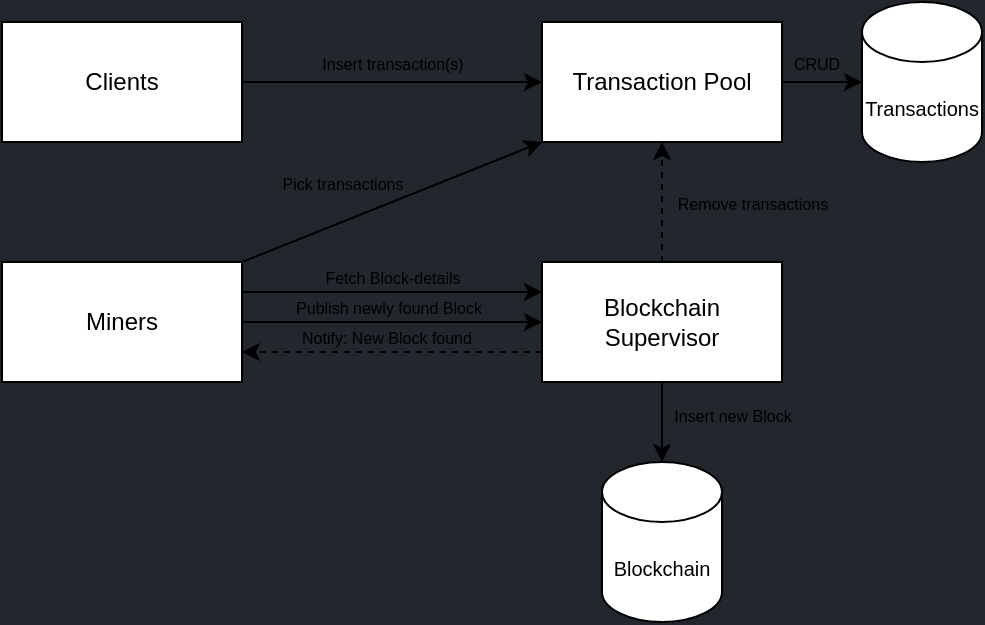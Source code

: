 <mxfile version="14.6.13" type="device" pages="3"><diagram id="C5RBs43oDa-KdzZeNtuy" name="Building Block View"><mxGraphModel dx="1086" dy="967" grid="1" gridSize="10" guides="1" tooltips="1" connect="1" arrows="1" fold="1" page="1" pageScale="1" pageWidth="827" pageHeight="1169" background="#22272E" math="0" shadow="0"><root><mxCell id="WIyWlLk6GJQsqaUBKTNV-0"/><mxCell id="WIyWlLk6GJQsqaUBKTNV-1" parent="WIyWlLk6GJQsqaUBKTNV-0"/><mxCell id="oD8tvnvXGycxQOahu2eR-0" value="Transaction Pool" style="whiteSpace=wrap;html=1;" parent="WIyWlLk6GJQsqaUBKTNV-1" vertex="1"><mxGeometry x="360" y="280" width="120" height="60" as="geometry"/></mxCell><mxCell id="oD8tvnvXGycxQOahu2eR-4" style="edgeStyle=orthogonalEdgeStyle;orthogonalLoop=1;jettySize=auto;html=1;" parent="WIyWlLk6GJQsqaUBKTNV-1" source="oD8tvnvXGycxQOahu2eR-1" target="oD8tvnvXGycxQOahu2eR-0" edge="1"><mxGeometry relative="1" as="geometry"/></mxCell><mxCell id="oD8tvnvXGycxQOahu2eR-1" value="Clients" style="whiteSpace=wrap;html=1;" parent="WIyWlLk6GJQsqaUBKTNV-1" vertex="1"><mxGeometry x="90" y="280" width="120" height="60" as="geometry"/></mxCell><mxCell id="oD8tvnvXGycxQOahu2eR-2" value="Miners" style="whiteSpace=wrap;html=1;" parent="WIyWlLk6GJQsqaUBKTNV-1" vertex="1"><mxGeometry x="90" y="400" width="120" height="60" as="geometry"/></mxCell><mxCell id="hpEJmpPWjH5CSZlrprrX-14" style="edgeStyle=orthogonalEdgeStyle;orthogonalLoop=1;jettySize=auto;html=1;entryX=0.5;entryY=0;entryDx=0;entryDy=0;entryPerimeter=0;fontSize=8;" parent="WIyWlLk6GJQsqaUBKTNV-1" source="oD8tvnvXGycxQOahu2eR-3" target="hpEJmpPWjH5CSZlrprrX-13" edge="1"><mxGeometry relative="1" as="geometry"/></mxCell><mxCell id="oD8tvnvXGycxQOahu2eR-3" value="Blockchain Supervisor" style="whiteSpace=wrap;html=1;" parent="WIyWlLk6GJQsqaUBKTNV-1" vertex="1"><mxGeometry x="360" y="400" width="120" height="60" as="geometry"/></mxCell><mxCell id="hpEJmpPWjH5CSZlrprrX-0" value="" style="endArrow=classic;html=1;exitX=1;exitY=0.5;exitDx=0;exitDy=0;entryX=0;entryY=0.5;entryDx=0;entryDy=0;" parent="WIyWlLk6GJQsqaUBKTNV-1" source="oD8tvnvXGycxQOahu2eR-2" target="oD8tvnvXGycxQOahu2eR-3" edge="1"><mxGeometry relative="1" as="geometry"><mxPoint x="270" y="510" as="sourcePoint"/><mxPoint x="370" y="510" as="targetPoint"/><Array as="points"/></mxGeometry></mxCell><mxCell id="hpEJmpPWjH5CSZlrprrX-4" value="" style="endArrow=classic;html=1;exitX=1;exitY=0;exitDx=0;exitDy=0;entryX=0;entryY=1;entryDx=0;entryDy=0;" parent="WIyWlLk6GJQsqaUBKTNV-1" source="oD8tvnvXGycxQOahu2eR-2" target="oD8tvnvXGycxQOahu2eR-0" edge="1"><mxGeometry relative="1" as="geometry"><mxPoint x="270" y="340" as="sourcePoint"/><mxPoint x="370" y="340" as="targetPoint"/></mxGeometry></mxCell><mxCell id="hpEJmpPWjH5CSZlrprrX-7" value="" style="endArrow=classic;html=1;exitX=0;exitY=0.75;exitDx=0;exitDy=0;entryX=1;entryY=0.75;entryDx=0;entryDy=0;dashed=1;" parent="WIyWlLk6GJQsqaUBKTNV-1" source="oD8tvnvXGycxQOahu2eR-3" target="oD8tvnvXGycxQOahu2eR-2" edge="1"><mxGeometry relative="1" as="geometry"><mxPoint x="290" y="500" as="sourcePoint"/><mxPoint x="390" y="500" as="targetPoint"/></mxGeometry></mxCell><mxCell id="hpEJmpPWjH5CSZlrprrX-11" value="" style="endArrow=classic;html=1;fontSize=8;exitX=1;exitY=0.25;exitDx=0;exitDy=0;entryX=0;entryY=0.25;entryDx=0;entryDy=0;" parent="WIyWlLk6GJQsqaUBKTNV-1" source="oD8tvnvXGycxQOahu2eR-2" target="oD8tvnvXGycxQOahu2eR-3" edge="1"><mxGeometry relative="1" as="geometry"><mxPoint x="290" y="490" as="sourcePoint"/><mxPoint x="390" y="490" as="targetPoint"/></mxGeometry></mxCell><mxCell id="hpEJmpPWjH5CSZlrprrX-13" value="&lt;font style=&quot;font-size: 10px&quot;&gt;Blockchain&lt;/font&gt;" style="shape=cylinder3;whiteSpace=wrap;html=1;boundedLbl=1;backgroundOutline=1;size=15;fontSize=8;" parent="WIyWlLk6GJQsqaUBKTNV-1" vertex="1"><mxGeometry x="390" y="500" width="60" height="80" as="geometry"/></mxCell><mxCell id="SHCvLJre0n7rXLaidti5-0" value="" style="endArrow=classic;html=1;entryX=0.5;entryY=1;entryDx=0;entryDy=0;exitX=0.5;exitY=0;exitDx=0;exitDy=0;dashed=1;" parent="WIyWlLk6GJQsqaUBKTNV-1" source="oD8tvnvXGycxQOahu2eR-3" target="oD8tvnvXGycxQOahu2eR-0" edge="1"><mxGeometry width="50" height="50" relative="1" as="geometry"><mxPoint x="300" y="570" as="sourcePoint"/><mxPoint x="350" y="520" as="targetPoint"/></mxGeometry></mxCell><mxCell id="SHCvLJre0n7rXLaidti5-2" value="&lt;font style=&quot;font-size: 10px&quot;&gt;Transactions&lt;/font&gt;" style="shape=cylinder3;whiteSpace=wrap;html=1;boundedLbl=1;backgroundOutline=1;size=15;fontSize=8;" parent="WIyWlLk6GJQsqaUBKTNV-1" vertex="1"><mxGeometry x="520" y="270" width="60" height="80" as="geometry"/></mxCell><mxCell id="SHCvLJre0n7rXLaidti5-3" value="" style="endArrow=classic;html=1;exitX=1;exitY=0.5;exitDx=0;exitDy=0;entryX=0;entryY=0.5;entryDx=0;entryDy=0;entryPerimeter=0;" parent="WIyWlLk6GJQsqaUBKTNV-1" source="oD8tvnvXGycxQOahu2eR-0" target="SHCvLJre0n7rXLaidti5-2" edge="1"><mxGeometry width="50" height="50" relative="1" as="geometry"><mxPoint x="480" y="230" as="sourcePoint"/><mxPoint x="530" y="180" as="targetPoint"/></mxGeometry></mxCell><mxCell id="-UQYFIo6s1Q9fm_bebdz-0" value="&lt;span style=&quot;font-size: 8px&quot;&gt;Insert transaction(s)&lt;/span&gt;" style="text;html=1;align=center;verticalAlign=middle;resizable=0;points=[];autosize=1;strokeColor=none;" parent="WIyWlLk6GJQsqaUBKTNV-1" vertex="1"><mxGeometry x="240" y="290" width="90" height="20" as="geometry"/></mxCell><mxCell id="-UQYFIo6s1Q9fm_bebdz-2" value="&lt;span style=&quot;font-size: 8px&quot;&gt;Pick transactions&lt;/span&gt;" style="text;html=1;align=center;verticalAlign=middle;resizable=0;points=[];autosize=1;strokeColor=none;" parent="WIyWlLk6GJQsqaUBKTNV-1" vertex="1"><mxGeometry x="220" y="350" width="80" height="20" as="geometry"/></mxCell><mxCell id="-UQYFIo6s1Q9fm_bebdz-3" value="&lt;span style=&quot;font-size: 8px&quot;&gt;Fetch Block-details&lt;/span&gt;" style="text;html=1;align=center;verticalAlign=middle;resizable=0;points=[];autosize=1;strokeColor=none;" parent="WIyWlLk6GJQsqaUBKTNV-1" vertex="1"><mxGeometry x="245" y="397" width="80" height="20" as="geometry"/></mxCell><mxCell id="-UQYFIo6s1Q9fm_bebdz-4" value="&lt;span style=&quot;font-size: 8px&quot;&gt;Publish newly found Block&lt;/span&gt;" style="text;html=1;align=center;verticalAlign=middle;resizable=0;points=[];autosize=1;strokeColor=none;" parent="WIyWlLk6GJQsqaUBKTNV-1" vertex="1"><mxGeometry x="228" y="412" width="110" height="20" as="geometry"/></mxCell><mxCell id="-UQYFIo6s1Q9fm_bebdz-5" value="&lt;span style=&quot;font-size: 8px&quot;&gt;Notify: New Block found&lt;/span&gt;" style="text;html=1;align=center;verticalAlign=middle;resizable=0;points=[];autosize=1;strokeColor=none;" parent="WIyWlLk6GJQsqaUBKTNV-1" vertex="1"><mxGeometry x="232" y="427" width="100" height="20" as="geometry"/></mxCell><mxCell id="-UQYFIo6s1Q9fm_bebdz-6" value="&lt;span style=&quot;font-size: 8px&quot;&gt;Remove transactions&lt;/span&gt;" style="text;html=1;align=center;verticalAlign=middle;resizable=0;points=[];autosize=1;strokeColor=none;" parent="WIyWlLk6GJQsqaUBKTNV-1" vertex="1"><mxGeometry x="420" y="360" width="90" height="20" as="geometry"/></mxCell><mxCell id="-UQYFIo6s1Q9fm_bebdz-7" value="&lt;span style=&quot;font-size: 8px&quot;&gt;CRUD&lt;/span&gt;" style="text;html=1;align=center;verticalAlign=middle;resizable=0;points=[];autosize=1;strokeColor=none;" parent="WIyWlLk6GJQsqaUBKTNV-1" vertex="1"><mxGeometry x="477" y="290" width="40" height="20" as="geometry"/></mxCell><mxCell id="-UQYFIo6s1Q9fm_bebdz-9" value="&lt;span style=&quot;font-family: &amp;#34;helvetica&amp;#34; ; font-size: 8px&quot;&gt;Insert new Block&lt;/span&gt;" style="text;html=1;align=center;verticalAlign=middle;resizable=0;points=[];autosize=1;strokeColor=none;" parent="WIyWlLk6GJQsqaUBKTNV-1" vertex="1"><mxGeometry x="420" y="466" width="70" height="20" as="geometry"/></mxCell></root></mxGraphModel></diagram><diagram id="W485JuWgbyN25Kyr3opJ" name="Runtime View"><mxGraphModel dx="1913" dy="967" grid="1" gridSize="10" guides="1" tooltips="1" connect="1" arrows="1" fold="1" page="1" pageScale="1" pageWidth="827" pageHeight="1169" background="#22272E" math="0" shadow="0"><root><mxCell id="yBEH-g71PND1G1PXnkED-0"/><mxCell id="yBEH-g71PND1G1PXnkED-1" parent="yBEH-g71PND1G1PXnkED-0"/><mxCell id="A051RdBsDHXzsXapVhBR-36" value="loop" style="shape=umlFrame;whiteSpace=wrap;html=1;width=50;height=15;" parent="yBEH-g71PND1G1PXnkED-1" vertex="1"><mxGeometry y="2010" width="500" height="100" as="geometry"/></mxCell><mxCell id="A051RdBsDHXzsXapVhBR-13" value="alt" style="shape=umlFrame;whiteSpace=wrap;html=1;width=50;height=15;" parent="yBEH-g71PND1G1PXnkED-1" vertex="1"><mxGeometry y="1300" width="500" height="150" as="geometry"/></mxCell><mxCell id="A051RdBsDHXzsXapVhBR-11" value="alt" style="shape=umlFrame;whiteSpace=wrap;html=1;width=50;height=15;" parent="yBEH-g71PND1G1PXnkED-1" vertex="1"><mxGeometry y="180" width="440" height="130" as="geometry"/></mxCell><mxCell id="A051RdBsDHXzsXapVhBR-5" value="Miners" style="shape=umlLifeline;perimeter=lifelinePerimeter;whiteSpace=wrap;html=1;container=1;collapsible=0;recursiveResize=0;outlineConnect=0;" parent="yBEH-g71PND1G1PXnkED-1" vertex="1"><mxGeometry x="250" y="1530" width="100" height="40" as="geometry"/></mxCell><mxCell id="A051RdBsDHXzsXapVhBR-6" value="Miners" style="shape=umlLifeline;perimeter=lifelinePerimeter;whiteSpace=wrap;html=1;container=1;collapsible=0;recursiveResize=0;outlineConnect=0;" parent="yBEH-g71PND1G1PXnkED-1" vertex="1"><mxGeometry x="240" y="1540" width="100" height="40" as="geometry"/></mxCell><mxCell id="Gadzs7xKpLMsunVmBRDs-50" value="" style="rounded=0;whiteSpace=wrap;html=1;fontSize=10;fillColor=#fa6800;strokeColor=#C73500;fontColor=#000000;opacity=70;" parent="yBEH-g71PND1G1PXnkED-1" vertex="1"><mxGeometry x="60" y="185.64" width="240" height="40" as="geometry"/></mxCell><mxCell id="Gadzs7xKpLMsunVmBRDs-51" value="" style="rounded=0;whiteSpace=wrap;html=1;fontSize=10;fillColor=#60a917;strokeColor=#2D7600;fontColor=#ffffff;opacity=70;" parent="yBEH-g71PND1G1PXnkED-1" vertex="1"><mxGeometry x="60" y="265" width="240" height="40" as="geometry"/></mxCell><mxCell id="Gadzs7xKpLMsunVmBRDs-43" value="" style="rounded=0;whiteSpace=wrap;html=1;fontSize=10;fillColor=#e51400;strokeColor=#B20000;fontColor=#ffffff;opacity=70;" parent="yBEH-g71PND1G1PXnkED-1" vertex="1"><mxGeometry x="60" y="1405" width="240" height="40" as="geometry"/></mxCell><mxCell id="Gadzs7xKpLMsunVmBRDs-39" value="" style="rounded=0;whiteSpace=wrap;html=1;fontSize=10;fillColor=#fa6800;strokeColor=#C73500;fontColor=#000000;opacity=70;" parent="yBEH-g71PND1G1PXnkED-1" vertex="1"><mxGeometry x="60" y="1355" width="240" height="40" as="geometry"/></mxCell><mxCell id="Gadzs7xKpLMsunVmBRDs-38" value="" style="rounded=0;whiteSpace=wrap;html=1;fontSize=10;fillColor=#60a917;strokeColor=#2D7600;fontColor=#ffffff;opacity=70;" parent="yBEH-g71PND1G1PXnkED-1" vertex="1"><mxGeometry x="60" y="1305" width="240" height="40" as="geometry"/></mxCell><mxCell id="2wKos15cmuMM3jkhJpLZ-0" value="UC1: Transmit transaction" style="shape=note;strokeWidth=2;fontSize=14;size=11;whiteSpace=wrap;html=1;fillColor=#fff2cc;strokeColor=#d6b656;fontColor=#666600;align=left;" parent="yBEH-g71PND1G1PXnkED-1" vertex="1"><mxGeometry y="20" width="200" height="40" as="geometry"/></mxCell><mxCell id="2wKos15cmuMM3jkhJpLZ-1" value="Transaction Spawner" style="shape=umlLifeline;perimeter=lifelinePerimeter;whiteSpace=wrap;html=1;container=1;collapsible=0;recursiveResize=0;outlineConnect=0;" parent="yBEH-g71PND1G1PXnkED-1" vertex="1"><mxGeometry x="30" y="80" width="100" height="240" as="geometry"/></mxCell><mxCell id="2wKos15cmuMM3jkhJpLZ-2" value="Transaction Pool" style="shape=umlLifeline;perimeter=lifelinePerimeter;whiteSpace=wrap;html=1;container=1;collapsible=0;recursiveResize=0;outlineConnect=0;" parent="yBEH-g71PND1G1PXnkED-1" vertex="1"><mxGeometry x="230" y="80" width="100" height="240" as="geometry"/></mxCell><mxCell id="2wKos15cmuMM3jkhJpLZ-3" value="" style="html=1;points=[];perimeter=orthogonalPerimeter;" parent="2wKos15cmuMM3jkhJpLZ-2" vertex="1"><mxGeometry x="45" y="60" width="10" height="150" as="geometry"/></mxCell><mxCell id="2wKos15cmuMM3jkhJpLZ-4" value="" style="html=1;verticalAlign=bottom;endArrow=block;entryX=0;entryY=0;" parent="yBEH-g71PND1G1PXnkED-1" source="2wKos15cmuMM3jkhJpLZ-1" target="2wKos15cmuMM3jkhJpLZ-3" edge="1"><mxGeometry relative="1" as="geometry"><mxPoint x="205" y="160" as="sourcePoint"/><Array as="points"><mxPoint x="170" y="140"/></Array></mxGeometry></mxCell><mxCell id="2wKos15cmuMM3jkhJpLZ-5" value="" style="html=1;verticalAlign=bottom;endArrow=open;dashed=1;endSize=8;" parent="yBEH-g71PND1G1PXnkED-1" source="2wKos15cmuMM3jkhJpLZ-3" target="2wKos15cmuMM3jkhJpLZ-1" edge="1"><mxGeometry relative="1" as="geometry"><mxPoint x="78.833" y="280" as="targetPoint"/><mxPoint x="275" y="280" as="sourcePoint"/><Array as="points"><mxPoint x="260" y="290"/></Array></mxGeometry></mxCell><mxCell id="2wKos15cmuMM3jkhJpLZ-6" value="" style="html=1;points=[];perimeter=orthogonalPerimeter;" parent="yBEH-g71PND1G1PXnkED-1" vertex="1"><mxGeometry x="280" y="260" width="10" height="25" as="geometry"/></mxCell><mxCell id="2wKos15cmuMM3jkhJpLZ-7" value="" style="edgeStyle=orthogonalEdgeStyle;html=1;align=left;spacingLeft=2;endArrow=block;rounded=0;entryX=1;entryY=0;" parent="yBEH-g71PND1G1PXnkED-1" target="2wKos15cmuMM3jkhJpLZ-6" edge="1"><mxGeometry x="0.041" relative="1" as="geometry"><mxPoint x="290" y="240" as="sourcePoint"/><Array as="points"><mxPoint x="286" y="240"/><mxPoint x="310" y="240"/><mxPoint x="310" y="265"/></Array><mxPoint as="offset"/></mxGeometry></mxCell><mxCell id="2wKos15cmuMM3jkhJpLZ-10" value="UC2: Fetch transactions for insertion in block" style="shape=note;strokeWidth=2;fontSize=14;size=11;whiteSpace=wrap;html=1;fillColor=#fff2cc;strokeColor=#d6b656;fontColor=#666600;align=left;" parent="yBEH-g71PND1G1PXnkED-1" vertex="1"><mxGeometry y="344" width="200" height="40" as="geometry"/></mxCell><mxCell id="2wKos15cmuMM3jkhJpLZ-11" value="Transaction Pool" style="shape=umlLifeline;perimeter=lifelinePerimeter;whiteSpace=wrap;html=1;container=1;collapsible=0;recursiveResize=0;outlineConnect=0;" parent="yBEH-g71PND1G1PXnkED-1" vertex="1"><mxGeometry x="230" y="404" width="100" height="160" as="geometry"/></mxCell><mxCell id="2wKos15cmuMM3jkhJpLZ-14" value="" style="html=1;points=[];perimeter=orthogonalPerimeter;" parent="2wKos15cmuMM3jkhJpLZ-11" vertex="1"><mxGeometry x="45" y="80" width="10" height="40" as="geometry"/></mxCell><mxCell id="2wKos15cmuMM3jkhJpLZ-13" value="Miner" style="shape=umlLifeline;perimeter=lifelinePerimeter;whiteSpace=wrap;html=1;container=1;collapsible=0;recursiveResize=0;outlineConnect=0;" parent="yBEH-g71PND1G1PXnkED-1" vertex="1"><mxGeometry x="30" y="404" width="100" height="160" as="geometry"/></mxCell><mxCell id="2wKos15cmuMM3jkhJpLZ-15" value="" style="html=1;verticalAlign=bottom;endArrow=block;entryX=0;entryY=0;" parent="yBEH-g71PND1G1PXnkED-1" source="2wKos15cmuMM3jkhJpLZ-13" target="2wKos15cmuMM3jkhJpLZ-14" edge="1"><mxGeometry relative="1" as="geometry"><mxPoint x="205" y="484" as="sourcePoint"/></mxGeometry></mxCell><mxCell id="2wKos15cmuMM3jkhJpLZ-16" value="" style="html=1;verticalAlign=bottom;endArrow=open;dashed=1;endSize=8;exitX=0;exitY=0.95;" parent="yBEH-g71PND1G1PXnkED-1" source="2wKos15cmuMM3jkhJpLZ-14" target="2wKos15cmuMM3jkhJpLZ-13" edge="1"><mxGeometry relative="1" as="geometry"><mxPoint x="205" y="560" as="targetPoint"/></mxGeometry></mxCell><mxCell id="2wKos15cmuMM3jkhJpLZ-19" value="&lt;span style=&quot;font-size: 10px&quot;&gt;The Transaction Pool decides which transactions will be picked:&lt;br&gt;&lt;ul&gt;&lt;li&gt;oldest first (FIFO queue)&lt;/li&gt;&lt;li&gt;prioritized (transactions could have different weights)&lt;/li&gt;&lt;li&gt;random&lt;/li&gt;&lt;li&gt;...&lt;/li&gt;&lt;/ul&gt;&lt;/span&gt;" style="shape=note;whiteSpace=wrap;html=1;backgroundOutline=1;darkOpacity=0.05;size=7;align=left;" parent="yBEH-g71PND1G1PXnkED-1" vertex="1"><mxGeometry x="300" y="454" width="190" height="110" as="geometry"/></mxCell><mxCell id="HN-NkWEmKWZh4Y0G-i0H-0" value="UC3: Fetch details about latest Block &amp;amp; difficulty rules" style="shape=note;strokeWidth=2;fontSize=14;size=11;whiteSpace=wrap;html=1;fillColor=#fff2cc;strokeColor=#d6b656;fontColor=#666600;align=left;" parent="yBEH-g71PND1G1PXnkED-1" vertex="1"><mxGeometry y="604" width="200" height="40" as="geometry"/></mxCell><mxCell id="Gadzs7xKpLMsunVmBRDs-0" value="Miner" style="shape=umlLifeline;perimeter=lifelinePerimeter;whiteSpace=wrap;html=1;container=1;collapsible=0;recursiveResize=0;outlineConnect=0;" parent="yBEH-g71PND1G1PXnkED-1" vertex="1"><mxGeometry x="30" y="664" width="100" height="180" as="geometry"/></mxCell><mxCell id="Gadzs7xKpLMsunVmBRDs-1" value="Blockchain Supervisor" style="shape=umlLifeline;perimeter=lifelinePerimeter;whiteSpace=wrap;html=1;container=1;collapsible=0;recursiveResize=0;outlineConnect=0;" parent="yBEH-g71PND1G1PXnkED-1" vertex="1"><mxGeometry x="230" y="664" width="100" height="180" as="geometry"/></mxCell><mxCell id="Gadzs7xKpLMsunVmBRDs-3" value="" style="html=1;points=[];perimeter=orthogonalPerimeter;" parent="Gadzs7xKpLMsunVmBRDs-1" vertex="1"><mxGeometry x="45" y="70" width="10" height="30" as="geometry"/></mxCell><mxCell id="Gadzs7xKpLMsunVmBRDs-48" value="" style="html=1;verticalAlign=bottom;endArrow=block;entryX=0;entryY=0;fontSize=10;" parent="Gadzs7xKpLMsunVmBRDs-1" target="Gadzs7xKpLMsunVmBRDs-47" edge="1"><mxGeometry relative="1" as="geometry"><mxPoint x="-150" y="130" as="sourcePoint"/></mxGeometry></mxCell><mxCell id="Gadzs7xKpLMsunVmBRDs-47" value="" style="html=1;points=[];perimeter=orthogonalPerimeter;fontSize=10;align=left;" parent="Gadzs7xKpLMsunVmBRDs-1" vertex="1"><mxGeometry x="45" y="130" width="10" height="30" as="geometry"/></mxCell><mxCell id="Gadzs7xKpLMsunVmBRDs-4" value="" style="html=1;verticalAlign=bottom;endArrow=block;entryX=0;entryY=0;" parent="yBEH-g71PND1G1PXnkED-1" source="Gadzs7xKpLMsunVmBRDs-0" target="Gadzs7xKpLMsunVmBRDs-3" edge="1"><mxGeometry relative="1" as="geometry"><mxPoint x="205" y="734" as="sourcePoint"/></mxGeometry></mxCell><mxCell id="Gadzs7xKpLMsunVmBRDs-5" value="" style="html=1;verticalAlign=bottom;endArrow=open;dashed=1;endSize=8;exitX=0;exitY=0.95;" parent="yBEH-g71PND1G1PXnkED-1" source="Gadzs7xKpLMsunVmBRDs-3" target="Gadzs7xKpLMsunVmBRDs-0" edge="1"><mxGeometry relative="1" as="geometry"><mxPoint x="205" y="810" as="targetPoint"/></mxGeometry></mxCell><mxCell id="Gadzs7xKpLMsunVmBRDs-6" value="UC4: Mine Block" style="shape=note;strokeWidth=2;fontSize=14;size=11;whiteSpace=wrap;html=1;fillColor=#fff2cc;strokeColor=#d6b656;fontColor=#666600;align=left;" parent="yBEH-g71PND1G1PXnkED-1" vertex="1"><mxGeometry y="884" width="200" height="40" as="geometry"/></mxCell><mxCell id="Gadzs7xKpLMsunVmBRDs-7" value="Miner" style="shape=umlLifeline;perimeter=lifelinePerimeter;whiteSpace=wrap;html=1;container=1;collapsible=0;recursiveResize=0;outlineConnect=0;" parent="yBEH-g71PND1G1PXnkED-1" vertex="1"><mxGeometry x="30" y="944" width="100" height="170" as="geometry"/></mxCell><mxCell id="Gadzs7xKpLMsunVmBRDs-10" value="" style="html=1;points=[];perimeter=orthogonalPerimeter;" parent="Gadzs7xKpLMsunVmBRDs-7" vertex="1"><mxGeometry x="45" y="80" width="10" height="20" as="geometry"/></mxCell><mxCell id="Gadzs7xKpLMsunVmBRDs-11" value="" style="edgeStyle=orthogonalEdgeStyle;html=1;align=left;spacingLeft=2;endArrow=block;rounded=0;entryX=1;entryY=0;" parent="Gadzs7xKpLMsunVmBRDs-7" target="Gadzs7xKpLMsunVmBRDs-10" edge="1"><mxGeometry relative="1" as="geometry"><mxPoint x="50" y="60" as="sourcePoint"/><Array as="points"><mxPoint x="80" y="60"/></Array></mxGeometry></mxCell><mxCell id="Gadzs7xKpLMsunVmBRDs-15" value="" style="html=1;points=[];perimeter=orthogonalPerimeter;" parent="Gadzs7xKpLMsunVmBRDs-7" vertex="1"><mxGeometry x="45" y="130" width="10" height="20" as="geometry"/></mxCell><mxCell id="Gadzs7xKpLMsunVmBRDs-16" value="" style="edgeStyle=orthogonalEdgeStyle;html=1;align=left;spacingLeft=2;endArrow=block;rounded=0;entryX=1;entryY=0;" parent="Gadzs7xKpLMsunVmBRDs-7" target="Gadzs7xKpLMsunVmBRDs-15" edge="1"><mxGeometry relative="1" as="geometry"><mxPoint x="50" y="110" as="sourcePoint"/><Array as="points"><mxPoint x="80" y="110"/></Array></mxGeometry></mxCell><mxCell id="Gadzs7xKpLMsunVmBRDs-26" value="UC5: Publish found Block" style="shape=note;strokeWidth=2;fontSize=14;size=11;whiteSpace=wrap;html=1;fillColor=#fff2cc;strokeColor=#d6b656;fontColor=#666600;align=left;" parent="yBEH-g71PND1G1PXnkED-1" vertex="1"><mxGeometry y="1154" width="200" height="40" as="geometry"/></mxCell><mxCell id="Gadzs7xKpLMsunVmBRDs-27" value="Miner" style="shape=umlLifeline;perimeter=lifelinePerimeter;whiteSpace=wrap;html=1;container=1;collapsible=0;recursiveResize=0;outlineConnect=0;" parent="yBEH-g71PND1G1PXnkED-1" vertex="1"><mxGeometry x="30" y="1214" width="100" height="246" as="geometry"/></mxCell><mxCell id="Gadzs7xKpLMsunVmBRDs-32" value="Blockchain Supervisor" style="shape=umlLifeline;perimeter=lifelinePerimeter;whiteSpace=wrap;html=1;container=1;collapsible=0;recursiveResize=0;outlineConnect=0;" parent="yBEH-g71PND1G1PXnkED-1" vertex="1"><mxGeometry x="230" y="1214" width="100" height="246" as="geometry"/></mxCell><mxCell id="Gadzs7xKpLMsunVmBRDs-34" value="" style="html=1;points=[];perimeter=orthogonalPerimeter;fontSize=10;" parent="Gadzs7xKpLMsunVmBRDs-32" vertex="1"><mxGeometry x="45" y="70" width="10" height="150" as="geometry"/></mxCell><mxCell id="Gadzs7xKpLMsunVmBRDs-35" value="" style="html=1;verticalAlign=bottom;endArrow=block;entryX=0;entryY=0;fontSize=10;" parent="yBEH-g71PND1G1PXnkED-1" source="Gadzs7xKpLMsunVmBRDs-27" target="Gadzs7xKpLMsunVmBRDs-34" edge="1"><mxGeometry relative="1" as="geometry"><mxPoint x="205" y="1273" as="sourcePoint"/></mxGeometry></mxCell><mxCell id="Gadzs7xKpLMsunVmBRDs-36" value="" style="html=1;verticalAlign=bottom;endArrow=open;dashed=1;endSize=8;fontSize=10;" parent="yBEH-g71PND1G1PXnkED-1" source="Gadzs7xKpLMsunVmBRDs-34" target="Gadzs7xKpLMsunVmBRDs-27" edge="1"><mxGeometry relative="1" as="geometry"><mxPoint x="205" y="1349" as="targetPoint"/><Array as="points"><mxPoint x="240" y="1330"/></Array></mxGeometry></mxCell><mxCell id="Gadzs7xKpLMsunVmBRDs-40" value="" style="html=1;verticalAlign=bottom;endArrow=open;dashed=1;endSize=8;fontSize=10;exitX=0.044;exitY=0.982;exitDx=0;exitDy=0;exitPerimeter=0;" parent="yBEH-g71PND1G1PXnkED-1" source="Gadzs7xKpLMsunVmBRDs-34" target="Gadzs7xKpLMsunVmBRDs-27" edge="1"><mxGeometry relative="1" as="geometry"><mxPoint x="270" y="1374" as="sourcePoint"/><mxPoint x="190" y="1374" as="targetPoint"/></mxGeometry></mxCell><mxCell id="Gadzs7xKpLMsunVmBRDs-41" value="Found Block was accepted and&lt;br&gt;will be inserted into Blockchain" style="text;html=1;align=left;verticalAlign=middle;resizable=0;points=[];autosize=1;strokeColor=none;fontSize=10;" parent="yBEH-g71PND1G1PXnkED-1" vertex="1"><mxGeometry x="305" y="1310" width="150" height="30" as="geometry"/></mxCell><mxCell id="Gadzs7xKpLMsunVmBRDs-42" value="Another valid Block&lt;br&gt;has already been found&amp;nbsp;" style="text;html=1;align=left;verticalAlign=middle;resizable=0;points=[];autosize=1;strokeColor=none;fontSize=10;" parent="yBEH-g71PND1G1PXnkED-1" vertex="1"><mxGeometry x="305" y="1410" width="120" height="30" as="geometry"/></mxCell><mxCell id="Gadzs7xKpLMsunVmBRDs-44" value="" style="html=1;verticalAlign=bottom;endArrow=open;dashed=1;endSize=8;fontSize=10;" parent="yBEH-g71PND1G1PXnkED-1" source="Gadzs7xKpLMsunVmBRDs-34" target="Gadzs7xKpLMsunVmBRDs-27" edge="1"><mxGeometry relative="1" as="geometry"><mxPoint x="82.587" y="1360" as="targetPoint"/><mxPoint x="270" y="1360" as="sourcePoint"/><Array as="points"><mxPoint x="230" y="1380"/></Array></mxGeometry></mxCell><mxCell id="Gadzs7xKpLMsunVmBRDs-45" value="Found Block is invalid /&lt;br&gt;does not match criteria (difficulty rules)" style="text;html=1;align=left;verticalAlign=middle;resizable=0;points=[];autosize=1;strokeColor=none;fontSize=10;" parent="yBEH-g71PND1G1PXnkED-1" vertex="1"><mxGeometry x="305" y="1360" width="190" height="30" as="geometry"/></mxCell><mxCell id="Gadzs7xKpLMsunVmBRDs-46" value="" style="group" parent="yBEH-g71PND1G1PXnkED-1" vertex="1" connectable="0"><mxGeometry x="370" y="952.5" width="260" height="153" as="geometry"/></mxCell><mxCell id="Gadzs7xKpLMsunVmBRDs-17" value="" style="rounded=1;whiteSpace=wrap;html=1;" parent="Gadzs7xKpLMsunVmBRDs-46" vertex="1"><mxGeometry y="23" width="130" height="130" as="geometry"/></mxCell><mxCell id="Gadzs7xKpLMsunVmBRDs-18" value="" style="line;strokeWidth=1;fillColor=none;align=left;verticalAlign=middle;spacingTop=-1;spacingLeft=3;spacingRight=3;rotatable=0;labelPosition=right;points=[];portConstraint=eastwest;dashed=1;" parent="Gadzs7xKpLMsunVmBRDs-46" vertex="1"><mxGeometry y="83" width="130" height="8" as="geometry"/></mxCell><mxCell id="Gadzs7xKpLMsunVmBRDs-19" value="&lt;p style=&quot;line-height: 140%&quot;&gt;previous block hash&lt;br&gt;merkle root&lt;br&gt;timestamp&lt;br&gt;nonce&lt;/p&gt;" style="text;html=1;strokeColor=none;fillColor=none;align=center;verticalAlign=middle;whiteSpace=wrap;rounded=0;dashed=1;fontSize=10;" parent="Gadzs7xKpLMsunVmBRDs-46" vertex="1"><mxGeometry y="23" width="130" height="60" as="geometry"/></mxCell><mxCell id="Gadzs7xKpLMsunVmBRDs-20" value="&lt;p style=&quot;line-height: 140%&quot;&gt;transaction&lt;br&gt;transaction&lt;br&gt;transaction&lt;br&gt;...&lt;/p&gt;" style="text;html=1;strokeColor=none;fillColor=none;align=center;verticalAlign=middle;whiteSpace=wrap;rounded=0;dashed=1;fontSize=10;" parent="Gadzs7xKpLMsunVmBRDs-46" vertex="1"><mxGeometry y="91" width="130" height="62" as="geometry"/></mxCell><mxCell id="Gadzs7xKpLMsunVmBRDs-21" value="" style="shape=curlyBracket;whiteSpace=wrap;html=1;rounded=1;flipH=1;fontSize=10;" parent="Gadzs7xKpLMsunVmBRDs-46" vertex="1"><mxGeometry x="140" y="23" width="20" height="60" as="geometry"/></mxCell><mxCell id="Gadzs7xKpLMsunVmBRDs-22" value="" style="shape=curlyBracket;whiteSpace=wrap;html=1;rounded=1;flipH=1;fontSize=10;" parent="Gadzs7xKpLMsunVmBRDs-46" vertex="1"><mxGeometry x="140" y="91" width="20" height="60" as="geometry"/></mxCell><mxCell id="Gadzs7xKpLMsunVmBRDs-23" value="metadata (Header)" style="text;html=1;align=center;verticalAlign=middle;resizable=0;points=[];autosize=1;strokeColor=none;fontSize=10;" parent="Gadzs7xKpLMsunVmBRDs-46" vertex="1"><mxGeometry x="160" y="43" width="100" height="20" as="geometry"/></mxCell><mxCell id="Gadzs7xKpLMsunVmBRDs-24" value="transactions" style="text;html=1;align=center;verticalAlign=middle;resizable=0;points=[];autosize=1;strokeColor=none;fontSize=10;" parent="Gadzs7xKpLMsunVmBRDs-46" vertex="1"><mxGeometry x="160" y="111" width="70" height="20" as="geometry"/></mxCell><mxCell id="Gadzs7xKpLMsunVmBRDs-25" value="&lt;b&gt;&lt;font style=&quot;font-size: 12px&quot;&gt;Block&lt;/font&gt;&lt;/b&gt;" style="text;html=1;align=center;verticalAlign=middle;resizable=0;points=[];autosize=1;strokeColor=none;fontSize=10;" parent="Gadzs7xKpLMsunVmBRDs-46" vertex="1"><mxGeometry x="40" width="50" height="20" as="geometry"/></mxCell><mxCell id="Gadzs7xKpLMsunVmBRDs-49" value="" style="html=1;verticalAlign=bottom;endArrow=open;dashed=1;endSize=8;exitX=0;exitY=0.95;fontSize=10;" parent="yBEH-g71PND1G1PXnkED-1" source="Gadzs7xKpLMsunVmBRDs-47" target="Gadzs7xKpLMsunVmBRDs-0" edge="1"><mxGeometry relative="1" as="geometry"><mxPoint x="205" y="870" as="targetPoint"/></mxGeometry></mxCell><mxCell id="Gadzs7xKpLMsunVmBRDs-58" value="" style="html=1;points=[];perimeter=orthogonalPerimeter;" parent="yBEH-g71PND1G1PXnkED-1" vertex="1"><mxGeometry x="280" y="170" width="10" height="40" as="geometry"/></mxCell><mxCell id="Gadzs7xKpLMsunVmBRDs-59" value="" style="edgeStyle=orthogonalEdgeStyle;html=1;align=left;spacingLeft=2;endArrow=block;rounded=0;entryX=1;entryY=0;" parent="yBEH-g71PND1G1PXnkED-1" target="Gadzs7xKpLMsunVmBRDs-58" edge="1"><mxGeometry x="0.118" relative="1" as="geometry"><mxPoint x="290" y="150" as="sourcePoint"/><Array as="points"><mxPoint x="286" y="150"/><mxPoint x="310" y="150"/><mxPoint x="310" y="190"/></Array><mxPoint as="offset"/></mxGeometry></mxCell><mxCell id="Gadzs7xKpLMsunVmBRDs-60" value="" style="html=1;verticalAlign=bottom;endArrow=open;dashed=1;endSize=8;fontSize=10;fontColor=#f0f0f0;" parent="yBEH-g71PND1G1PXnkED-1" source="2wKos15cmuMM3jkhJpLZ-3" target="2wKos15cmuMM3jkhJpLZ-1" edge="1"><mxGeometry relative="1" as="geometry"><mxPoint x="250" y="203" as="sourcePoint"/><mxPoint x="180" y="210" as="targetPoint"/><Array as="points"><mxPoint x="240" y="210"/></Array></mxGeometry></mxCell><mxCell id="Gadzs7xKpLMsunVmBRDs-61" value="&lt;font style=&quot;font-size: 10px&quot;&gt;Transaction is invalid&lt;/font&gt;" style="text;html=1;align=left;verticalAlign=middle;resizable=0;points=[];autosize=1;strokeColor=none;fontSize=10;fontColor=#f0f0f0;" parent="yBEH-g71PND1G1PXnkED-1" vertex="1"><mxGeometry x="300" y="192.64" width="110" height="20" as="geometry"/></mxCell><mxCell id="Gadzs7xKpLMsunVmBRDs-62" value="&lt;font style=&quot;font-size: 10px&quot;&gt;Transaction is valid&lt;/font&gt;" style="text;html=1;align=left;verticalAlign=middle;resizable=0;points=[];autosize=1;strokeColor=none;fontSize=10;fontColor=#f0f0f0;" parent="yBEH-g71PND1G1PXnkED-1" vertex="1"><mxGeometry x="300" y="275" width="100" height="20" as="geometry"/></mxCell><mxCell id="A051RdBsDHXzsXapVhBR-0" value="UC6: Notification about newly found Block" style="shape=note;strokeWidth=2;fontSize=14;size=11;whiteSpace=wrap;html=1;fillColor=#fff2cc;strokeColor=#d6b656;fontColor=#666600;align=left;" parent="yBEH-g71PND1G1PXnkED-1" vertex="1"><mxGeometry y="1490" width="200" height="40" as="geometry"/></mxCell><mxCell id="A051RdBsDHXzsXapVhBR-1" value="Blockchain Supervisor" style="shape=umlLifeline;perimeter=lifelinePerimeter;whiteSpace=wrap;html=1;container=1;collapsible=0;recursiveResize=0;outlineConnect=0;" parent="yBEH-g71PND1G1PXnkED-1" vertex="1"><mxGeometry x="30" y="1550" width="100" height="320" as="geometry"/></mxCell><mxCell id="A051RdBsDHXzsXapVhBR-3" value="Miners" style="shape=umlLifeline;perimeter=lifelinePerimeter;whiteSpace=wrap;html=1;container=1;collapsible=0;recursiveResize=0;outlineConnect=0;" parent="yBEH-g71PND1G1PXnkED-1" vertex="1"><mxGeometry x="230" y="1550" width="100" height="320" as="geometry"/></mxCell><mxCell id="A051RdBsDHXzsXapVhBR-8" value="" style="html=1;points=[];perimeter=orthogonalPerimeter;" parent="A051RdBsDHXzsXapVhBR-3" vertex="1"><mxGeometry x="45" y="110" width="10" height="40" as="geometry"/></mxCell><mxCell id="A051RdBsDHXzsXapVhBR-9" value="" style="edgeStyle=orthogonalEdgeStyle;html=1;align=left;spacingLeft=2;endArrow=block;rounded=0;entryX=1;entryY=0;" parent="A051RdBsDHXzsXapVhBR-3" target="A051RdBsDHXzsXapVhBR-8" edge="1"><mxGeometry x="0.867" y="20" relative="1" as="geometry"><mxPoint x="50" y="90" as="sourcePoint"/><Array as="points"><mxPoint x="80" y="90"/><mxPoint x="80" y="110"/><mxPoint x="55" y="110"/></Array><mxPoint as="offset"/></mxGeometry></mxCell><mxCell id="A051RdBsDHXzsXapVhBR-7" value="" style="html=1;verticalAlign=bottom;endArrow=open;endFill=0;align=left;" parent="yBEH-g71PND1G1PXnkED-1" edge="1"><mxGeometry x="-0.6" width="80" relative="1" as="geometry"><mxPoint x="80" y="1630" as="sourcePoint"/><mxPoint x="280" y="1630" as="targetPoint"/><mxPoint as="offset"/></mxGeometry></mxCell><mxCell id="A051RdBsDHXzsXapVhBR-15" value="UC2: Fetch transactions for insertion in block" style="shape=note;strokeWidth=2;fontSize=14;size=11;whiteSpace=wrap;html=1;fillColor=#fff2cc;strokeColor=#d6b656;fontColor=#666600;align=left;" parent="yBEH-g71PND1G1PXnkED-1" vertex="1"><mxGeometry x="180" y="1710" width="200" height="40" as="geometry"/></mxCell><mxCell id="A051RdBsDHXzsXapVhBR-16" value="UC3: Fetch details about latest Block &amp;amp; difficulty rules" style="shape=note;strokeWidth=2;fontSize=14;size=11;whiteSpace=wrap;html=1;fillColor=#fff2cc;strokeColor=#d6b656;fontColor=#666600;align=left;" parent="yBEH-g71PND1G1PXnkED-1" vertex="1"><mxGeometry x="180" y="1760" width="200" height="40" as="geometry"/></mxCell><mxCell id="A051RdBsDHXzsXapVhBR-17" value="UC4: Mine Block" style="shape=note;strokeWidth=2;fontSize=14;size=11;whiteSpace=wrap;html=1;fillColor=#fff2cc;strokeColor=#d6b656;fontColor=#666600;align=left;" parent="yBEH-g71PND1G1PXnkED-1" vertex="1"><mxGeometry x="180" y="1810" width="200" height="40" as="geometry"/></mxCell><mxCell id="A051RdBsDHXzsXapVhBR-21" value="&lt;font style=&quot;font-size: 10px&quot;&gt;Restart mining process&lt;/font&gt;" style="text;html=1;align=center;verticalAlign=middle;resizable=0;points=[];autosize=1;strokeColor=none;" parent="yBEH-g71PND1G1PXnkED-1" vertex="1"><mxGeometry x="380" y="1720" width="120" height="20" as="geometry"/></mxCell><mxCell id="A051RdBsDHXzsXapVhBR-22" value="UC7: Removal of mined Transactions from Pool" style="shape=note;strokeWidth=2;fontSize=14;size=11;whiteSpace=wrap;html=1;fillColor=#fff2cc;strokeColor=#d6b656;fontColor=#666600;align=left;" parent="yBEH-g71PND1G1PXnkED-1" vertex="1"><mxGeometry y="1900" width="200" height="40" as="geometry"/></mxCell><mxCell id="A051RdBsDHXzsXapVhBR-23" value="Blockchain Supervisor" style="shape=umlLifeline;perimeter=lifelinePerimeter;whiteSpace=wrap;html=1;container=1;collapsible=0;recursiveResize=0;outlineConnect=0;" parent="yBEH-g71PND1G1PXnkED-1" vertex="1"><mxGeometry x="30" y="1960" width="100" height="170" as="geometry"/></mxCell><mxCell id="A051RdBsDHXzsXapVhBR-24" value="Transaction Pool" style="shape=umlLifeline;perimeter=lifelinePerimeter;whiteSpace=wrap;html=1;container=1;collapsible=0;recursiveResize=0;outlineConnect=0;" parent="yBEH-g71PND1G1PXnkED-1" vertex="1"><mxGeometry x="230" y="1960" width="100" height="170" as="geometry"/></mxCell><mxCell id="A051RdBsDHXzsXapVhBR-26" value="" style="html=1;points=[];perimeter=orthogonalPerimeter;" parent="A051RdBsDHXzsXapVhBR-24" vertex="1"><mxGeometry x="45" y="70" width="10" height="70" as="geometry"/></mxCell><mxCell id="A051RdBsDHXzsXapVhBR-34" value="" style="html=1;points=[];perimeter=orthogonalPerimeter;" parent="A051RdBsDHXzsXapVhBR-24" vertex="1"><mxGeometry x="50" y="100" width="10" height="30" as="geometry"/></mxCell><mxCell id="A051RdBsDHXzsXapVhBR-35" value="" style="edgeStyle=orthogonalEdgeStyle;html=1;align=left;spacingLeft=2;endArrow=block;rounded=0;entryX=1;entryY=0;" parent="A051RdBsDHXzsXapVhBR-24" target="A051RdBsDHXzsXapVhBR-34" edge="1"><mxGeometry relative="1" as="geometry"><mxPoint x="55" y="80" as="sourcePoint"/><Array as="points"><mxPoint x="85" y="80"/></Array></mxGeometry></mxCell><mxCell id="A051RdBsDHXzsXapVhBR-27" value="" style="html=1;verticalAlign=bottom;endArrow=block;entryX=0;entryY=0;" parent="yBEH-g71PND1G1PXnkED-1" source="A051RdBsDHXzsXapVhBR-23" target="A051RdBsDHXzsXapVhBR-26" edge="1"><mxGeometry relative="1" as="geometry"><mxPoint x="205" y="2030" as="sourcePoint"/></mxGeometry></mxCell><mxCell id="A051RdBsDHXzsXapVhBR-28" value="" style="html=1;verticalAlign=bottom;endArrow=open;dashed=1;endSize=8;exitX=0;exitY=0.95;" parent="yBEH-g71PND1G1PXnkED-1" source="A051RdBsDHXzsXapVhBR-26" target="A051RdBsDHXzsXapVhBR-23" edge="1"><mxGeometry relative="1" as="geometry"><mxPoint x="205" y="2106" as="targetPoint"/></mxGeometry></mxCell><mxCell id="A051RdBsDHXzsXapVhBR-37" value="&lt;font style=&quot;font-size: 10px&quot;&gt;Repeat for all mined Transactions&lt;/font&gt;" style="text;html=1;align=center;verticalAlign=middle;resizable=0;points=[];autosize=1;strokeColor=none;" parent="yBEH-g71PND1G1PXnkED-1" vertex="1"><mxGeometry x="340" y="2090" width="160" height="20" as="geometry"/></mxCell><mxCell id="A051RdBsDHXzsXapVhBR-38" value="UC8: Insertion of found Block into Blockchain" style="shape=note;strokeWidth=2;fontSize=14;size=11;whiteSpace=wrap;html=1;fillColor=#fff2cc;strokeColor=#d6b656;fontColor=#666600;align=left;" parent="yBEH-g71PND1G1PXnkED-1" vertex="1"><mxGeometry y="2160" width="200" height="40" as="geometry"/></mxCell><mxCell id="A051RdBsDHXzsXapVhBR-39" value="Blockchain Supervisor" style="shape=umlLifeline;perimeter=lifelinePerimeter;whiteSpace=wrap;html=1;container=1;collapsible=0;recursiveResize=0;outlineConnect=0;" parent="yBEH-g71PND1G1PXnkED-1" vertex="1"><mxGeometry x="30" y="2220" width="100" height="120" as="geometry"/></mxCell><mxCell id="A051RdBsDHXzsXapVhBR-40" value="Blockchain" style="shape=umlLifeline;perimeter=lifelinePerimeter;whiteSpace=wrap;html=1;container=1;collapsible=0;recursiveResize=0;outlineConnect=0;" parent="yBEH-g71PND1G1PXnkED-1" vertex="1"><mxGeometry x="230" y="2220" width="100" height="120" as="geometry"/></mxCell><mxCell id="A051RdBsDHXzsXapVhBR-41" value="" style="html=1;points=[];perimeter=orthogonalPerimeter;" parent="A051RdBsDHXzsXapVhBR-40" vertex="1"><mxGeometry x="45" y="70" width="10" height="30" as="geometry"/></mxCell><mxCell id="A051RdBsDHXzsXapVhBR-42" value="" style="html=1;verticalAlign=bottom;endArrow=block;entryX=0;entryY=0;" parent="yBEH-g71PND1G1PXnkED-1" source="A051RdBsDHXzsXapVhBR-39" target="A051RdBsDHXzsXapVhBR-41" edge="1"><mxGeometry relative="1" as="geometry"><mxPoint x="205" y="2280" as="sourcePoint"/></mxGeometry></mxCell><mxCell id="A051RdBsDHXzsXapVhBR-43" value="" style="html=1;verticalAlign=bottom;endArrow=open;dashed=1;endSize=8;exitX=0;exitY=0.95;" parent="yBEH-g71PND1G1PXnkED-1" source="A051RdBsDHXzsXapVhBR-41" target="A051RdBsDHXzsXapVhBR-39" edge="1"><mxGeometry relative="1" as="geometry"><mxPoint x="205" y="2356" as="targetPoint"/></mxGeometry></mxCell><mxCell id="pwJctqtwyc_WpcVaZ5g4-0" value="&lt;font style=&quot;font-size: 10px&quot;&gt;202 - Accepted&lt;/font&gt;" style="text;html=1;align=center;verticalAlign=middle;resizable=0;points=[];autosize=1;strokeColor=none;" parent="yBEH-g71PND1G1PXnkED-1" vertex="1"><mxGeometry x="140" y="1310" width="80" height="20" as="geometry"/></mxCell><mxCell id="pwJctqtwyc_WpcVaZ5g4-2" value="&lt;span style=&quot;font-size: 10px&quot;&gt;400 - Bad Request&lt;/span&gt;" style="text;html=1;align=center;verticalAlign=middle;resizable=0;points=[];autosize=1;strokeColor=none;" parent="yBEH-g71PND1G1PXnkED-1" vertex="1"><mxGeometry x="130" y="1360" width="100" height="20" as="geometry"/></mxCell><mxCell id="pwJctqtwyc_WpcVaZ5g4-3" value="&lt;span style=&quot;font-size: 10px&quot;&gt;409 - Conflict&lt;/span&gt;" style="text;html=1;align=center;verticalAlign=middle;resizable=0;points=[];autosize=1;strokeColor=none;" parent="yBEH-g71PND1G1PXnkED-1" vertex="1"><mxGeometry x="145" y="1410" width="70" height="20" as="geometry"/></mxCell><mxCell id="pwJctqtwyc_WpcVaZ5g4-4" value="&lt;span style=&quot;font-size: 10px&quot;&gt;POST found Block&lt;/span&gt;" style="text;html=1;align=center;verticalAlign=middle;resizable=0;points=[];autosize=1;strokeColor=none;" parent="yBEH-g71PND1G1PXnkED-1" vertex="1"><mxGeometry x="130" y="1263" width="100" height="20" as="geometry"/></mxCell><mxCell id="pwJctqtwyc_WpcVaZ5g4-5" value="&lt;font style=&quot;font-size: 10px&quot;&gt;&lt;span&gt;event: &quot;New Block found&quot;&lt;/span&gt;&lt;br&gt;&lt;span&gt;payload: Block&lt;/span&gt;&lt;/font&gt;" style="text;html=1;align=left;verticalAlign=middle;resizable=0;points=[];autosize=1;strokeColor=none;" parent="yBEH-g71PND1G1PXnkED-1" vertex="1"><mxGeometry x="130" y="1600" width="130" height="30" as="geometry"/></mxCell><mxCell id="pwJctqtwyc_WpcVaZ5g4-8" value="&lt;font style=&quot;font-size: 10px&quot;&gt;DELETE Transaction&lt;/font&gt;" style="text;html=1;align=center;verticalAlign=middle;resizable=0;points=[];autosize=1;strokeColor=none;" parent="yBEH-g71PND1G1PXnkED-1" vertex="1"><mxGeometry x="125" y="2010" width="110" height="20" as="geometry"/></mxCell><mxCell id="pwJctqtwyc_WpcVaZ5g4-9" value="&lt;font style=&quot;font-size: 10px&quot;&gt;200 - Success&lt;/font&gt;" style="text;html=1;align=center;verticalAlign=middle;resizable=0;points=[];autosize=1;strokeColor=none;" parent="yBEH-g71PND1G1PXnkED-1" vertex="1"><mxGeometry x="140" y="2077" width="80" height="20" as="geometry"/></mxCell><mxCell id="pwJctqtwyc_WpcVaZ5g4-10" value="&lt;span style=&quot;text-align: left&quot;&gt;&lt;font style=&quot;font-size: 10px&quot;&gt;remove Transaction from Pool&lt;/font&gt;&lt;/span&gt;" style="text;html=1;align=center;verticalAlign=middle;resizable=0;points=[];autosize=1;strokeColor=none;" parent="yBEH-g71PND1G1PXnkED-1" vertex="1"><mxGeometry x="310" y="2040" width="150" height="20" as="geometry"/></mxCell><mxCell id="pwJctqtwyc_WpcVaZ5g4-11" value="&lt;font style=&quot;font-size: 10px&quot;&gt;Insert Block&lt;/font&gt;" style="text;html=1;align=center;verticalAlign=middle;resizable=0;points=[];autosize=1;strokeColor=none;" parent="yBEH-g71PND1G1PXnkED-1" vertex="1"><mxGeometry x="145" y="2270" width="70" height="20" as="geometry"/></mxCell><mxCell id="pwJctqtwyc_WpcVaZ5g4-12" value="&lt;font style=&quot;font-size: 10px&quot;&gt;ok&lt;/font&gt;" style="text;html=1;align=center;verticalAlign=middle;resizable=0;points=[];autosize=1;strokeColor=none;" parent="yBEH-g71PND1G1PXnkED-1" vertex="1"><mxGeometry x="165" y="2298" width="30" height="20" as="geometry"/></mxCell><mxCell id="pwJctqtwyc_WpcVaZ5g4-13" value="&lt;span style=&quot;text-align: left&quot;&gt;&lt;font style=&quot;font-size: 10px&quot;&gt;calculate hash over Block Header&lt;/font&gt;&lt;/span&gt;" style="text;html=1;align=center;verticalAlign=middle;resizable=0;points=[];autosize=1;strokeColor=none;" parent="yBEH-g71PND1G1PXnkED-1" vertex="1"><mxGeometry x="110" y="1054" width="160" height="20" as="geometry"/></mxCell><mxCell id="pwJctqtwyc_WpcVaZ5g4-15" value="&lt;span style=&quot;text-align: left&quot;&gt;&lt;font style=&quot;font-size: 10px&quot;&gt;calculate hash over included Transactions (merkle root)&amp;nbsp;&lt;/font&gt;&lt;/span&gt;" style="text;html=1;align=center;verticalAlign=middle;resizable=0;points=[];autosize=1;strokeColor=none;" parent="yBEH-g71PND1G1PXnkED-1" vertex="1"><mxGeometry x="110" y="1003" width="260" height="20" as="geometry"/></mxCell><mxCell id="pwJctqtwyc_WpcVaZ5g4-16" value="&lt;font style=&quot;font-size: 10px&quot;&gt;GET block details&lt;/font&gt;" style="text;html=1;align=center;verticalAlign=middle;resizable=0;points=[];autosize=1;strokeColor=none;" parent="yBEH-g71PND1G1PXnkED-1" vertex="1"><mxGeometry x="135" y="714" width="90" height="20" as="geometry"/></mxCell><mxCell id="pwJctqtwyc_WpcVaZ5g4-17" value="&lt;font style=&quot;font-size: 10px&quot;&gt;200 - latest Block&lt;/font&gt;" style="text;html=1;align=center;verticalAlign=middle;resizable=0;points=[];autosize=1;strokeColor=none;" parent="yBEH-g71PND1G1PXnkED-1" vertex="1"><mxGeometry x="135" y="742" width="90" height="20" as="geometry"/></mxCell><mxCell id="pwJctqtwyc_WpcVaZ5g4-18" value="&lt;font style=&quot;font-size: 10px&quot;&gt;GET difficulty rules&lt;/font&gt;" style="text;html=1;align=center;verticalAlign=middle;resizable=0;points=[];autosize=1;strokeColor=none;" parent="yBEH-g71PND1G1PXnkED-1" vertex="1"><mxGeometry x="130" y="773" width="100" height="20" as="geometry"/></mxCell><mxCell id="pwJctqtwyc_WpcVaZ5g4-19" value="&lt;font style=&quot;font-size: 10px&quot;&gt;return difficulty rules&lt;/font&gt;" style="text;html=1;align=center;verticalAlign=middle;resizable=0;points=[];autosize=1;strokeColor=none;" parent="yBEH-g71PND1G1PXnkED-1" vertex="1"><mxGeometry x="130" y="803" width="100" height="20" as="geometry"/></mxCell><mxCell id="pwJctqtwyc_WpcVaZ5g4-20" value="&lt;font style=&quot;font-size: 10px&quot;&gt;GET n Transactions&lt;/font&gt;" style="text;html=1;align=center;verticalAlign=middle;resizable=0;points=[];autosize=1;strokeColor=none;" parent="yBEH-g71PND1G1PXnkED-1" vertex="1"><mxGeometry x="130" y="464" width="100" height="20" as="geometry"/></mxCell><mxCell id="pwJctqtwyc_WpcVaZ5g4-21" value="&lt;font style=&quot;font-size: 10px&quot;&gt;200 - []Transactions&lt;/font&gt;" style="text;html=1;align=center;verticalAlign=middle;resizable=0;points=[];autosize=1;strokeColor=none;" parent="yBEH-g71PND1G1PXnkED-1" vertex="1"><mxGeometry x="130" y="502" width="100" height="20" as="geometry"/></mxCell><mxCell id="pwJctqtwyc_WpcVaZ5g4-22" value="&lt;span style=&quot;text-align: left&quot;&gt;&lt;font style=&quot;font-size: 10px&quot;&gt;store Transaction in Pool&lt;/font&gt;&lt;/span&gt;" style="text;html=1;align=center;verticalAlign=middle;resizable=0;points=[];autosize=1;strokeColor=none;" parent="yBEH-g71PND1G1PXnkED-1" vertex="1"><mxGeometry x="303" y="240" width="130" height="20" as="geometry"/></mxCell><mxCell id="pwJctqtwyc_WpcVaZ5g4-23" value="&lt;span style=&quot;text-align: left&quot;&gt;&lt;font style=&quot;font-size: 10px&quot;&gt;validate Transaction&lt;/font&gt;&lt;/span&gt;" style="text;html=1;align=center;verticalAlign=middle;resizable=0;points=[];autosize=1;strokeColor=none;" parent="yBEH-g71PND1G1PXnkED-1" vertex="1"><mxGeometry x="310" y="150" width="100" height="20" as="geometry"/></mxCell><mxCell id="pwJctqtwyc_WpcVaZ5g4-24" value="&lt;font style=&quot;font-size: 10px&quot;&gt;POST Transaction&lt;/font&gt;" style="text;html=1;align=center;verticalAlign=middle;resizable=0;points=[];autosize=1;strokeColor=none;" parent="yBEH-g71PND1G1PXnkED-1" vertex="1"><mxGeometry x="130" y="120" width="100" height="20" as="geometry"/></mxCell><mxCell id="pwJctqtwyc_WpcVaZ5g4-25" value="&lt;span style=&quot;font-size: 10px&quot;&gt;400 - Bad Request&lt;/span&gt;" style="text;html=1;align=center;verticalAlign=middle;resizable=0;points=[];autosize=1;strokeColor=none;" parent="yBEH-g71PND1G1PXnkED-1" vertex="1"><mxGeometry x="130" y="190" width="100" height="20" as="geometry"/></mxCell><mxCell id="pwJctqtwyc_WpcVaZ5g4-26" value="&lt;font style=&quot;font-size: 10px&quot;&gt;201 - Created&lt;/font&gt;" style="text;html=1;align=center;verticalAlign=middle;resizable=0;points=[];autosize=1;strokeColor=none;" parent="yBEH-g71PND1G1PXnkED-1" vertex="1"><mxGeometry x="140" y="270" width="80" height="20" as="geometry"/></mxCell><mxCell id="pwJctqtwyc_WpcVaZ5g4-27" value="&lt;font style=&quot;font-size: 10px&quot;&gt;&lt;span style=&quot;font-family: &amp;#34;helvetica&amp;#34;&quot;&gt;drop all runing mining-processes&lt;/span&gt;&lt;br style=&quot;font-family: &amp;#34;helvetica&amp;#34;&quot;&gt;&lt;span style=&quot;font-family: &amp;#34;helvetica&amp;#34;&quot;&gt;for current Block&lt;/span&gt;&lt;/font&gt;" style="text;html=1;align=left;verticalAlign=middle;resizable=0;points=[];autosize=1;strokeColor=none;" parent="yBEH-g71PND1G1PXnkED-1" vertex="1"><mxGeometry x="295" y="1665" width="160" height="30" as="geometry"/></mxCell></root></mxGraphModel></diagram><diagram id="WTIOG3vaUozI57DNPgIp" name="Deployment View"><mxGraphModel dx="1088" dy="968" grid="1" gridSize="10" guides="1" tooltips="1" connect="1" arrows="1" fold="1" page="1" pageScale="1" pageWidth="827" pageHeight="1169" math="0" shadow="0"><root><mxCell id="vpKso_6ibOsejrm898W5-0"/><mxCell id="vpKso_6ibOsejrm898W5-1" parent="vpKso_6ibOsejrm898W5-0"/><mxCell id="TAgj2zwIlNuYvGOqw4g3-0" value="" style="rounded=0;whiteSpace=wrap;html=1;fontSize=8;" parent="vpKso_6ibOsejrm898W5-1" vertex="1"><mxGeometry x="100" y="280" width="200" height="400" as="geometry"/></mxCell><mxCell id="TAgj2zwIlNuYvGOqw4g3-1" value="" style="rounded=0;whiteSpace=wrap;html=1;fontSize=8;" parent="vpKso_6ibOsejrm898W5-1" vertex="1"><mxGeometry x="320" y="280" width="200" height="400" as="geometry"/></mxCell><mxCell id="TAgj2zwIlNuYvGOqw4g3-2" value="" style="rounded=0;whiteSpace=wrap;html=1;fontSize=8;" parent="vpKso_6ibOsejrm898W5-1" vertex="1"><mxGeometry x="610" y="280" width="200" height="400" as="geometry"/></mxCell><mxCell id="TAgj2zwIlNuYvGOqw4g3-3" value="&lt;font style=&quot;font-size: 15px&quot;&gt;Node 1&lt;br&gt;&lt;/font&gt;&lt;font style=&quot;font-size: 11px&quot;&gt;(Raspberry PI 4)&lt;/font&gt;&lt;span style=&quot;font-size: 15px&quot;&gt;&lt;br&gt;&lt;/span&gt;" style="text;html=1;strokeColor=none;fillColor=none;align=center;verticalAlign=middle;whiteSpace=wrap;rounded=0;fontSize=8;" parent="vpKso_6ibOsejrm898W5-1" vertex="1"><mxGeometry x="100" y="690" width="200" height="40" as="geometry"/></mxCell><mxCell id="TAgj2zwIlNuYvGOqw4g3-4" value="&lt;font style=&quot;font-size: 15px&quot;&gt;Node 2&lt;br&gt;&lt;/font&gt;&lt;font style=&quot;font-size: 11px&quot;&gt;(Raspberry PI 4)&lt;/font&gt;" style="text;html=1;strokeColor=none;fillColor=none;align=center;verticalAlign=middle;whiteSpace=wrap;rounded=0;fontSize=8;" parent="vpKso_6ibOsejrm898W5-1" vertex="1"><mxGeometry x="320" y="690" width="200" height="40" as="geometry"/></mxCell><mxCell id="TAgj2zwIlNuYvGOqw4g3-5" value="&lt;font style=&quot;font-size: 15px&quot;&gt;Node n&lt;br&gt;&lt;/font&gt;&lt;font style=&quot;font-size: 11px&quot;&gt;(Raspberry PI 4)&lt;/font&gt;" style="text;html=1;strokeColor=none;fillColor=none;align=center;verticalAlign=middle;whiteSpace=wrap;rounded=0;fontSize=8;" parent="vpKso_6ibOsejrm898W5-1" vertex="1"><mxGeometry x="610" y="690" width="200" height="40" as="geometry"/></mxCell><mxCell id="TAgj2zwIlNuYvGOqw4g3-6" value="" style="rounded=1;whiteSpace=wrap;html=1;fontSize=8;fillColor=none;dashed=1;" parent="vpKso_6ibOsejrm898W5-1" vertex="1"><mxGeometry x="20" y="300" width="800" height="360" as="geometry"/></mxCell><mxCell id="TAgj2zwIlNuYvGOqw4g3-7" value="&lt;font style=&quot;font-size: 15px&quot;&gt;K3s&lt;br&gt;Cluster&lt;/font&gt;" style="text;html=1;strokeColor=none;fillColor=none;align=center;verticalAlign=middle;whiteSpace=wrap;rounded=0;dashed=1;fontSize=8;" parent="vpKso_6ibOsejrm898W5-1" vertex="1"><mxGeometry x="20" y="440" width="80" height="80" as="geometry"/></mxCell><mxCell id="TAgj2zwIlNuYvGOqw4g3-8" value="" style="aspect=fixed;html=1;points=[];align=center;image;fontSize=12;image=img/lib/mscae/Kubernetes.svg;dashed=1;fillColor=none;" parent="vpKso_6ibOsejrm898W5-1" vertex="1"><mxGeometry x="35" y="510" width="50" height="48" as="geometry"/></mxCell><mxCell id="TAgj2zwIlNuYvGOqw4g3-13" value="" style="group" parent="vpKso_6ibOsejrm898W5-1" vertex="1" connectable="0"><mxGeometry x="540" y="475" width="50" height="10" as="geometry"/></mxCell><mxCell id="TAgj2zwIlNuYvGOqw4g3-10" value="" style="ellipse;whiteSpace=wrap;html=1;aspect=fixed;dashed=1;fontSize=8;fillColor=#FFFFFF;" parent="TAgj2zwIlNuYvGOqw4g3-13" vertex="1"><mxGeometry width="10" height="10" as="geometry"/></mxCell><mxCell id="TAgj2zwIlNuYvGOqw4g3-11" value="" style="ellipse;whiteSpace=wrap;html=1;aspect=fixed;dashed=1;fontSize=8;fillColor=#FFFFFF;" parent="TAgj2zwIlNuYvGOqw4g3-13" vertex="1"><mxGeometry x="20" width="10" height="10" as="geometry"/></mxCell><mxCell id="TAgj2zwIlNuYvGOqw4g3-12" value="" style="ellipse;whiteSpace=wrap;html=1;aspect=fixed;dashed=1;fontSize=8;fillColor=#FFFFFF;" parent="TAgj2zwIlNuYvGOqw4g3-13" vertex="1"><mxGeometry x="40" width="10" height="10" as="geometry"/></mxCell><mxCell id="TAgj2zwIlNuYvGOqw4g3-16" value="" style="group" parent="vpKso_6ibOsejrm898W5-1" vertex="1" connectable="0"><mxGeometry x="135" y="320" width="130" height="70" as="geometry"/></mxCell><mxCell id="TAgj2zwIlNuYvGOqw4g3-14" value="&lt;font style=&quot;font-size: 11px&quot;&gt;Miner&lt;/font&gt;" style="rounded=1;whiteSpace=wrap;html=1;fontSize=8;fillColor=none;" parent="TAgj2zwIlNuYvGOqw4g3-16" vertex="1"><mxGeometry y="10" width="120" height="60" as="geometry"/></mxCell><mxCell id="TAgj2zwIlNuYvGOqw4g3-15" value="" style="html=1;dashed=0;whitespace=wrap;fillColor=#2875E2;strokeColor=#ffffff;points=[[0.005,0.63,0],[0.1,0.2,0],[0.9,0.2,0],[0.5,0,0],[0.995,0.63,0],[0.72,0.99,0],[0.5,1,0],[0.28,0.99,0]];shape=mxgraph.kubernetes.icon;prIcon=pod;fontSize=8;" parent="TAgj2zwIlNuYvGOqw4g3-16" vertex="1"><mxGeometry x="100" width="30" height="28" as="geometry"/></mxCell></root></mxGraphModel></diagram></mxfile>